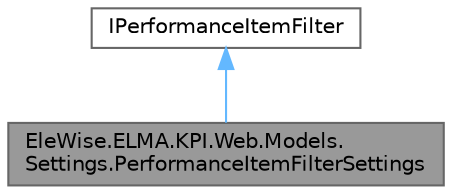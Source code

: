 digraph "EleWise.ELMA.KPI.Web.Models.Settings.PerformanceItemFilterSettings"
{
 // LATEX_PDF_SIZE
  bgcolor="transparent";
  edge [fontname=Helvetica,fontsize=10,labelfontname=Helvetica,labelfontsize=10];
  node [fontname=Helvetica,fontsize=10,shape=box,height=0.2,width=0.4];
  Node1 [id="Node000001",label="EleWise.ELMA.KPI.Web.Models.\lSettings.PerformanceItemFilterSettings",height=0.2,width=0.4,color="gray40", fillcolor="grey60", style="filled", fontcolor="black",tooltip="Настройки фильтрации объектов элемента матрицы эффективности"];
  Node2 -> Node1 [id="edge1_Node000001_Node000002",dir="back",color="steelblue1",style="solid",tooltip=" "];
  Node2 [id="Node000002",label="IPerformanceItemFilter",height=0.2,width=0.4,color="gray40", fillcolor="white", style="filled",tooltip=" "];
}
